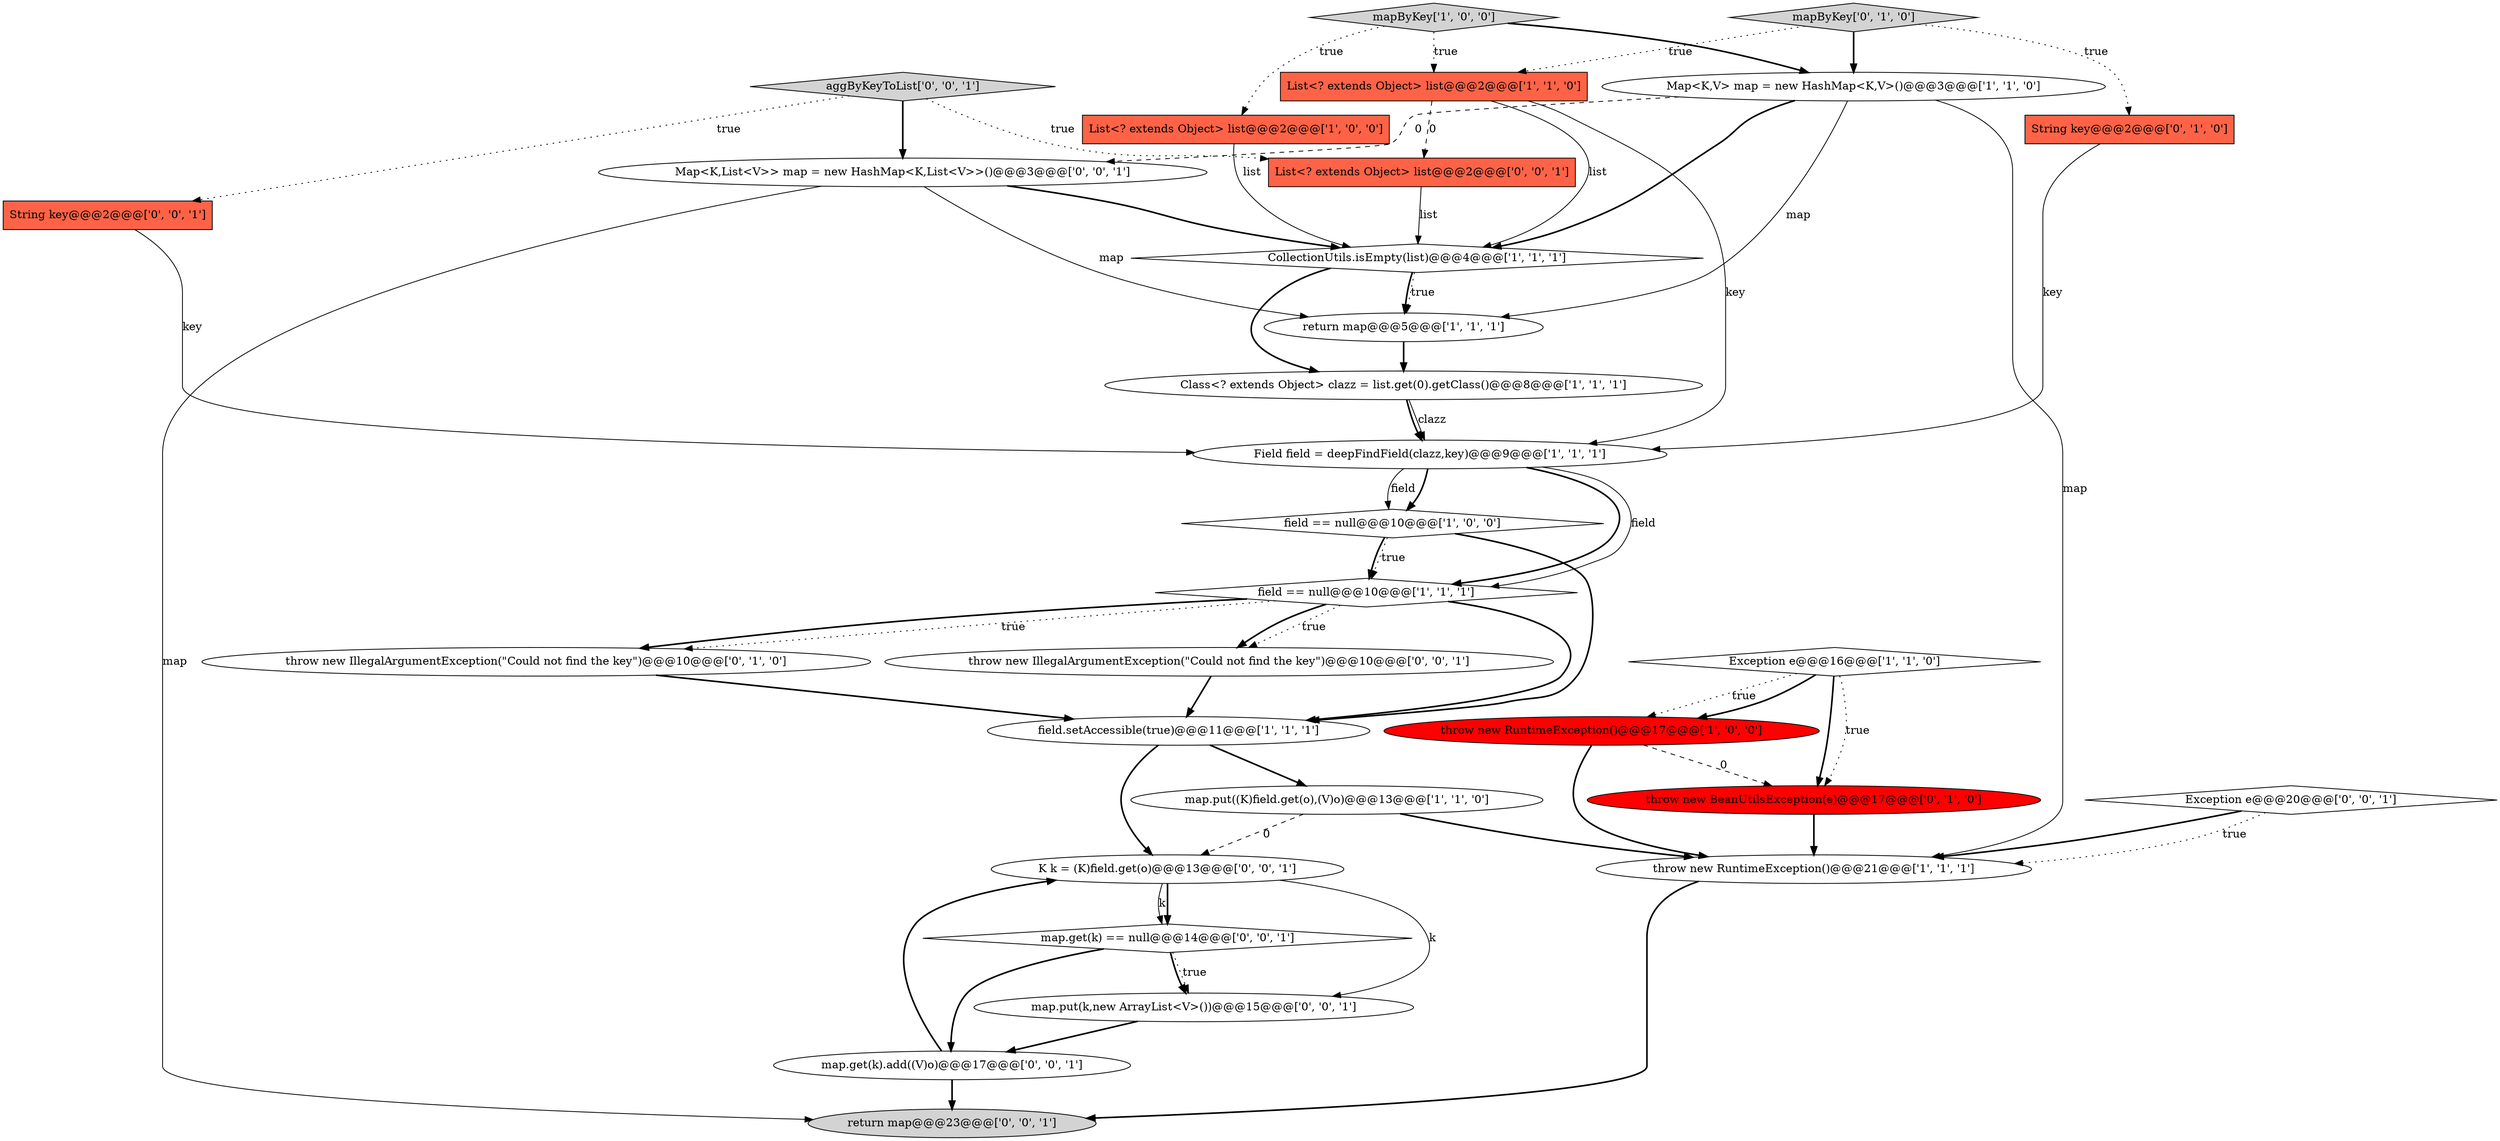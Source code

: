 digraph {
24 [style = filled, label = "return map@@@23@@@['0', '0', '1']", fillcolor = lightgray, shape = ellipse image = "AAA0AAABBB3BBB"];
7 [style = filled, label = "List<? extends Object> list@@@2@@@['1', '1', '0']", fillcolor = tomato, shape = box image = "AAA0AAABBB1BBB"];
15 [style = filled, label = "throw new IllegalArgumentException(\"Could not find the key\")@@@10@@@['0', '1', '0']", fillcolor = white, shape = ellipse image = "AAA0AAABBB2BBB"];
26 [style = filled, label = "Map<K,List<V>> map = new HashMap<K,List<V>>()@@@3@@@['0', '0', '1']", fillcolor = white, shape = ellipse image = "AAA0AAABBB3BBB"];
29 [style = filled, label = "Exception e@@@20@@@['0', '0', '1']", fillcolor = white, shape = diamond image = "AAA0AAABBB3BBB"];
18 [style = filled, label = "mapByKey['0', '1', '0']", fillcolor = lightgray, shape = diamond image = "AAA0AAABBB2BBB"];
28 [style = filled, label = "map.get(k).add((V)o)@@@17@@@['0', '0', '1']", fillcolor = white, shape = ellipse image = "AAA0AAABBB3BBB"];
23 [style = filled, label = "aggByKeyToList['0', '0', '1']", fillcolor = lightgray, shape = diamond image = "AAA0AAABBB3BBB"];
16 [style = filled, label = "throw new BeanUtilsException(e)@@@17@@@['0', '1', '0']", fillcolor = red, shape = ellipse image = "AAA1AAABBB2BBB"];
6 [style = filled, label = "throw new RuntimeException()@@@21@@@['1', '1', '1']", fillcolor = white, shape = ellipse image = "AAA0AAABBB1BBB"];
3 [style = filled, label = "Exception e@@@16@@@['1', '1', '0']", fillcolor = white, shape = diamond image = "AAA0AAABBB1BBB"];
0 [style = filled, label = "List<? extends Object> list@@@2@@@['1', '0', '0']", fillcolor = tomato, shape = box image = "AAA0AAABBB1BBB"];
11 [style = filled, label = "return map@@@5@@@['1', '1', '1']", fillcolor = white, shape = ellipse image = "AAA0AAABBB1BBB"];
8 [style = filled, label = "mapByKey['1', '0', '0']", fillcolor = lightgray, shape = diamond image = "AAA0AAABBB1BBB"];
12 [style = filled, label = "field == null@@@10@@@['1', '0', '0']", fillcolor = white, shape = diamond image = "AAA0AAABBB1BBB"];
9 [style = filled, label = "CollectionUtils.isEmpty(list)@@@4@@@['1', '1', '1']", fillcolor = white, shape = diamond image = "AAA0AAABBB1BBB"];
13 [style = filled, label = "Class<? extends Object> clazz = list.get(0).getClass()@@@8@@@['1', '1', '1']", fillcolor = white, shape = ellipse image = "AAA0AAABBB1BBB"];
21 [style = filled, label = "String key@@@2@@@['0', '0', '1']", fillcolor = tomato, shape = box image = "AAA0AAABBB3BBB"];
4 [style = filled, label = "throw new RuntimeException()@@@17@@@['1', '0', '0']", fillcolor = red, shape = ellipse image = "AAA1AAABBB1BBB"];
22 [style = filled, label = "map.get(k) == null@@@14@@@['0', '0', '1']", fillcolor = white, shape = diamond image = "AAA0AAABBB3BBB"];
19 [style = filled, label = "K k = (K)field.get(o)@@@13@@@['0', '0', '1']", fillcolor = white, shape = ellipse image = "AAA0AAABBB3BBB"];
5 [style = filled, label = "Map<K,V> map = new HashMap<K,V>()@@@3@@@['1', '1', '0']", fillcolor = white, shape = ellipse image = "AAA0AAABBB1BBB"];
20 [style = filled, label = "throw new IllegalArgumentException(\"Could not find the key\")@@@10@@@['0', '0', '1']", fillcolor = white, shape = ellipse image = "AAA0AAABBB3BBB"];
27 [style = filled, label = "List<? extends Object> list@@@2@@@['0', '0', '1']", fillcolor = tomato, shape = box image = "AAA0AAABBB3BBB"];
10 [style = filled, label = "Field field = deepFindField(clazz,key)@@@9@@@['1', '1', '1']", fillcolor = white, shape = ellipse image = "AAA0AAABBB1BBB"];
17 [style = filled, label = "String key@@@2@@@['0', '1', '0']", fillcolor = tomato, shape = box image = "AAA0AAABBB2BBB"];
25 [style = filled, label = "map.put(k,new ArrayList<V>())@@@15@@@['0', '0', '1']", fillcolor = white, shape = ellipse image = "AAA0AAABBB3BBB"];
1 [style = filled, label = "field.setAccessible(true)@@@11@@@['1', '1', '1']", fillcolor = white, shape = ellipse image = "AAA0AAABBB1BBB"];
14 [style = filled, label = "field == null@@@10@@@['1', '1', '1']", fillcolor = white, shape = diamond image = "AAA0AAABBB1BBB"];
2 [style = filled, label = "map.put((K)field.get(o),(V)o)@@@13@@@['1', '1', '0']", fillcolor = white, shape = ellipse image = "AAA0AAABBB1BBB"];
13->10 [style = bold, label=""];
22->25 [style = bold, label=""];
29->6 [style = dotted, label="true"];
25->28 [style = bold, label=""];
2->19 [style = dashed, label="0"];
18->7 [style = dotted, label="true"];
4->16 [style = dashed, label="0"];
9->11 [style = bold, label=""];
19->25 [style = solid, label="k"];
5->9 [style = bold, label=""];
7->9 [style = solid, label="list"];
10->14 [style = bold, label=""];
10->14 [style = solid, label="field"];
4->6 [style = bold, label=""];
2->6 [style = bold, label=""];
26->11 [style = solid, label="map"];
5->26 [style = dashed, label="0"];
16->6 [style = bold, label=""];
9->11 [style = dotted, label="true"];
22->25 [style = dotted, label="true"];
23->21 [style = dotted, label="true"];
23->26 [style = bold, label=""];
19->22 [style = solid, label="k"];
3->4 [style = dotted, label="true"];
8->7 [style = dotted, label="true"];
26->9 [style = bold, label=""];
6->24 [style = bold, label=""];
22->28 [style = bold, label=""];
0->9 [style = solid, label="list"];
27->9 [style = solid, label="list"];
20->1 [style = bold, label=""];
3->16 [style = bold, label=""];
7->10 [style = solid, label="key"];
12->1 [style = bold, label=""];
3->4 [style = bold, label=""];
26->24 [style = solid, label="map"];
14->1 [style = bold, label=""];
7->27 [style = dashed, label="0"];
14->20 [style = dotted, label="true"];
12->14 [style = dotted, label="true"];
29->6 [style = bold, label=""];
14->15 [style = dotted, label="true"];
8->5 [style = bold, label=""];
10->12 [style = bold, label=""];
18->5 [style = bold, label=""];
11->13 [style = bold, label=""];
5->11 [style = solid, label="map"];
12->14 [style = bold, label=""];
13->10 [style = solid, label="clazz"];
28->19 [style = bold, label=""];
23->27 [style = dotted, label="true"];
28->24 [style = bold, label=""];
14->15 [style = bold, label=""];
1->2 [style = bold, label=""];
17->10 [style = solid, label="key"];
8->0 [style = dotted, label="true"];
18->17 [style = dotted, label="true"];
1->19 [style = bold, label=""];
5->6 [style = solid, label="map"];
19->22 [style = bold, label=""];
3->16 [style = dotted, label="true"];
21->10 [style = solid, label="key"];
14->20 [style = bold, label=""];
9->13 [style = bold, label=""];
15->1 [style = bold, label=""];
10->12 [style = solid, label="field"];
}

